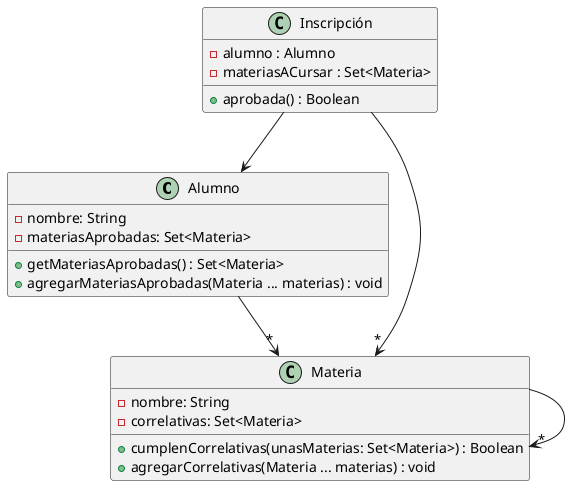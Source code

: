 @startuml

class Alumno {
    - nombre: String
    - materiasAprobadas: Set<Materia>

    + getMateriasAprobadas() : Set<Materia>
    + agregarMateriasAprobadas(Materia ... materias) : void
}

class Inscripción {
    - alumno : Alumno
    - materiasACursar : Set<Materia>

    + aprobada() : Boolean
}

class Materia {
    - nombre: String
    - correlativas: Set<Materia>

    + cumplenCorrelativas(unasMaterias: Set<Materia>) : Boolean
    + agregarCorrelativas(Materia ... materias) : void
}

Inscripción --> Alumno
Inscripción --> "*" Materia
Materia --> "*" Materia
Alumno --> "*" Materia

@enduml